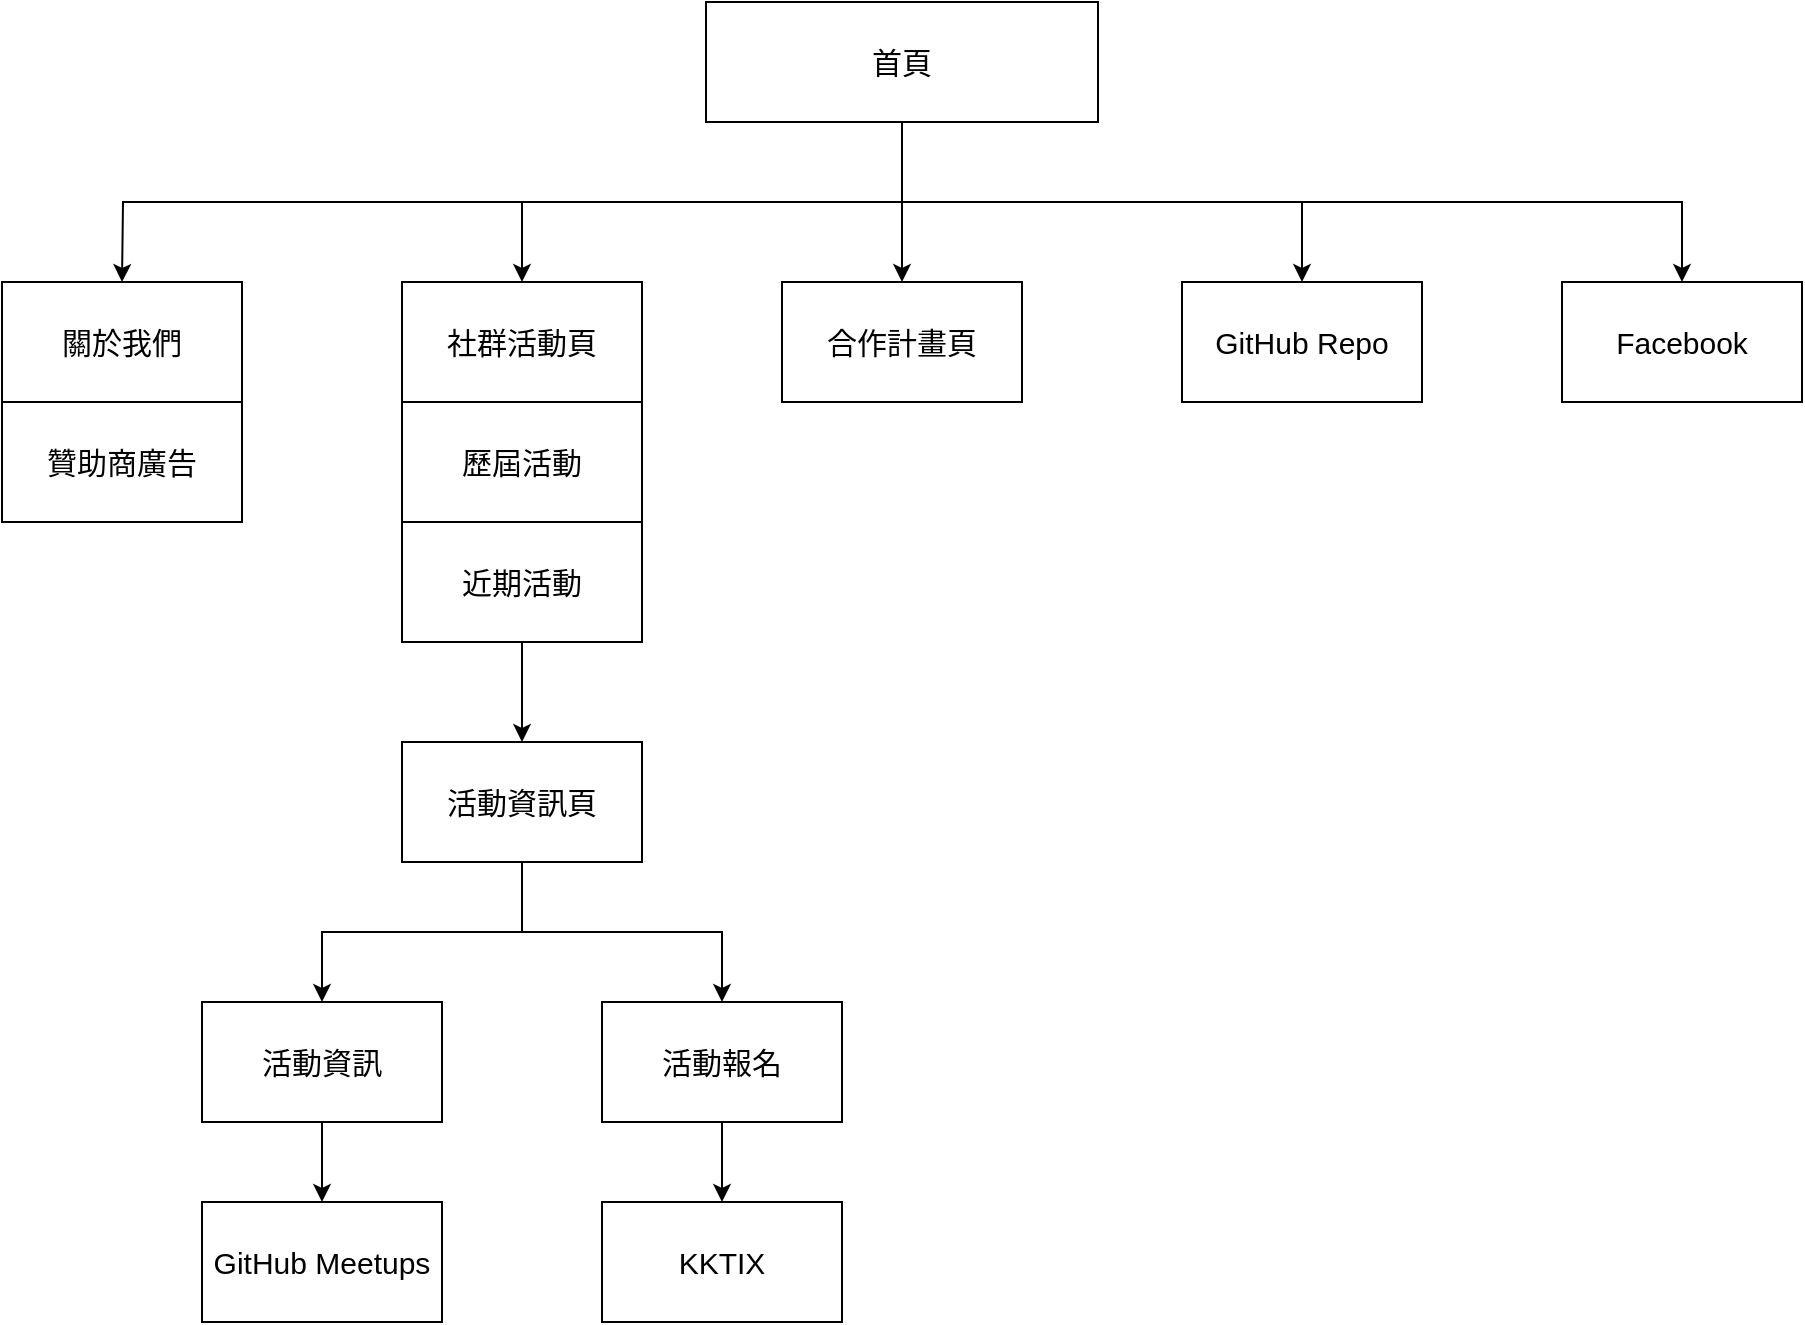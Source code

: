 <mxfile version="13.1.3">
    <diagram id="6hGFLwfOUW9BJ-s0fimq" name="Page-1">
        <mxGraphModel dx="1504" dy="757" grid="1" gridSize="10" guides="1" tooltips="1" connect="1" arrows="1" fold="1" page="1" pageScale="1" pageWidth="1920" pageHeight="1200" math="0" shadow="0">
            <root>
                <mxCell id="0"/>
                <mxCell id="1" parent="0"/>
                <mxCell id="18" style="edgeStyle=orthogonalEdgeStyle;rounded=0;orthogonalLoop=1;jettySize=auto;html=1;exitX=0.5;exitY=1;exitDx=0;exitDy=0;entryX=0.5;entryY=0;entryDx=0;entryDy=0;fontSize=15;" edge="1" parent="1" source="2">
                    <mxGeometry relative="1" as="geometry">
                        <mxPoint x="570" y="270" as="targetPoint"/>
                    </mxGeometry>
                </mxCell>
                <mxCell id="19" style="edgeStyle=orthogonalEdgeStyle;rounded=0;orthogonalLoop=1;jettySize=auto;html=1;exitX=0.5;exitY=1;exitDx=0;exitDy=0;fontSize=15;" edge="1" parent="1" source="2" target="10">
                    <mxGeometry relative="1" as="geometry"/>
                </mxCell>
                <mxCell id="20" style="edgeStyle=orthogonalEdgeStyle;rounded=0;orthogonalLoop=1;jettySize=auto;html=1;exitX=0.5;exitY=1;exitDx=0;exitDy=0;entryX=0.5;entryY=0;entryDx=0;entryDy=0;fontSize=15;" edge="1" parent="1" source="2" target="4">
                    <mxGeometry relative="1" as="geometry"/>
                </mxCell>
                <mxCell id="21" style="edgeStyle=orthogonalEdgeStyle;rounded=0;orthogonalLoop=1;jettySize=auto;html=1;exitX=0.5;exitY=1;exitDx=0;exitDy=0;entryX=0.5;entryY=0;entryDx=0;entryDy=0;fontSize=15;" edge="1" parent="1" source="2" target="9">
                    <mxGeometry relative="1" as="geometry"/>
                </mxCell>
                <mxCell id="23" style="edgeStyle=orthogonalEdgeStyle;rounded=0;orthogonalLoop=1;jettySize=auto;html=1;exitX=0.5;exitY=1;exitDx=0;exitDy=0;entryX=0.5;entryY=0;entryDx=0;entryDy=0;fontSize=15;" edge="1" parent="1" source="2" target="22">
                    <mxGeometry relative="1" as="geometry"/>
                </mxCell>
                <mxCell id="2" value="首頁" style="rounded=0;whiteSpace=wrap;html=1;fontSize=15;fontStyle=0" vertex="1" parent="1">
                    <mxGeometry x="862" y="130" width="196" height="60" as="geometry"/>
                </mxCell>
                <mxCell id="4" value="合作計畫頁" style="rounded=0;whiteSpace=wrap;html=1;fontSize=15;" vertex="1" parent="1">
                    <mxGeometry x="900" y="270" width="120" height="60" as="geometry"/>
                </mxCell>
                <mxCell id="9" value="GitHub Repo" style="rounded=0;whiteSpace=wrap;html=1;fontSize=15;" vertex="1" parent="1">
                    <mxGeometry x="1100" y="270" width="120" height="60" as="geometry"/>
                </mxCell>
                <mxCell id="16" value="贊助商廣告" style="rounded=0;whiteSpace=wrap;html=1;fontSize=15;" vertex="1" parent="1">
                    <mxGeometry x="510" y="330" width="120" height="60" as="geometry"/>
                </mxCell>
                <mxCell id="17" value="關於我們" style="rounded=0;whiteSpace=wrap;html=1;fontSize=15;" vertex="1" parent="1">
                    <mxGeometry x="510" y="270" width="120" height="60" as="geometry"/>
                </mxCell>
                <mxCell id="22" value="Facebook" style="rounded=0;whiteSpace=wrap;html=1;fontSize=15;" vertex="1" parent="1">
                    <mxGeometry x="1290" y="270" width="120" height="60" as="geometry"/>
                </mxCell>
                <mxCell id="36" style="edgeStyle=orthogonalEdgeStyle;rounded=0;orthogonalLoop=1;jettySize=auto;html=1;exitX=0.5;exitY=1;exitDx=0;exitDy=0;entryX=0.5;entryY=0;entryDx=0;entryDy=0;fontSize=15;" edge="1" parent="1" source="24" target="34">
                    <mxGeometry relative="1" as="geometry"/>
                </mxCell>
                <mxCell id="37" style="edgeStyle=orthogonalEdgeStyle;rounded=0;orthogonalLoop=1;jettySize=auto;html=1;exitX=0.5;exitY=1;exitDx=0;exitDy=0;entryX=0.5;entryY=0;entryDx=0;entryDy=0;fontSize=15;" edge="1" parent="1" source="24" target="28">
                    <mxGeometry relative="1" as="geometry"/>
                </mxCell>
                <mxCell id="24" value="活動資訊頁" style="rounded=0;whiteSpace=wrap;html=1;fontSize=15;" vertex="1" parent="1">
                    <mxGeometry x="710" y="500" width="120" height="60" as="geometry"/>
                </mxCell>
                <mxCell id="26" style="edgeStyle=orthogonalEdgeStyle;rounded=0;orthogonalLoop=1;jettySize=auto;html=1;exitX=0.5;exitY=1;exitDx=0;exitDy=0;entryX=0.5;entryY=0;entryDx=0;entryDy=0;fontSize=15;" edge="1" parent="1" source="12" target="24">
                    <mxGeometry relative="1" as="geometry"/>
                </mxCell>
                <mxCell id="31" style="edgeStyle=orthogonalEdgeStyle;rounded=0;orthogonalLoop=1;jettySize=auto;html=1;exitX=0.5;exitY=1;exitDx=0;exitDy=0;entryX=0.5;entryY=0;entryDx=0;entryDy=0;fontSize=15;" edge="1" parent="1" source="28" target="29">
                    <mxGeometry relative="1" as="geometry"/>
                </mxCell>
                <mxCell id="28" value="活動報名" style="rounded=0;whiteSpace=wrap;html=1;fontSize=15;" vertex="1" parent="1">
                    <mxGeometry x="810" y="630" width="120" height="60" as="geometry"/>
                </mxCell>
                <mxCell id="29" value="KKTIX" style="rounded=0;whiteSpace=wrap;html=1;fontSize=15;" vertex="1" parent="1">
                    <mxGeometry x="810" y="730" width="120" height="60" as="geometry"/>
                </mxCell>
                <mxCell id="10" value="社群活動頁" style="rounded=0;whiteSpace=wrap;html=1;fontSize=15;" vertex="1" parent="1">
                    <mxGeometry x="710" y="270" width="120" height="60" as="geometry"/>
                </mxCell>
                <mxCell id="11" value="歷屆活動" style="rounded=0;whiteSpace=wrap;html=1;fontSize=15;" vertex="1" parent="1">
                    <mxGeometry x="710" y="330" width="120" height="60" as="geometry"/>
                </mxCell>
                <mxCell id="12" value="近期活動" style="rounded=0;whiteSpace=wrap;html=1;fontSize=15;" vertex="1" parent="1">
                    <mxGeometry x="710" y="390" width="120" height="60" as="geometry"/>
                </mxCell>
                <mxCell id="33" style="edgeStyle=orthogonalEdgeStyle;rounded=0;orthogonalLoop=1;jettySize=auto;html=1;exitX=0.5;exitY=1;exitDx=0;exitDy=0;entryX=0.5;entryY=0;entryDx=0;entryDy=0;fontSize=15;" edge="1" parent="1" source="34" target="35">
                    <mxGeometry relative="1" as="geometry"/>
                </mxCell>
                <mxCell id="34" value="活動資訊" style="rounded=0;whiteSpace=wrap;html=1;fontSize=15;" vertex="1" parent="1">
                    <mxGeometry x="610" y="630" width="120" height="60" as="geometry"/>
                </mxCell>
                <mxCell id="35" value="GitHub Meetups" style="rounded=0;whiteSpace=wrap;html=1;fontSize=15;" vertex="1" parent="1">
                    <mxGeometry x="610" y="730" width="120" height="60" as="geometry"/>
                </mxCell>
            </root>
        </mxGraphModel>
    </diagram>
</mxfile>